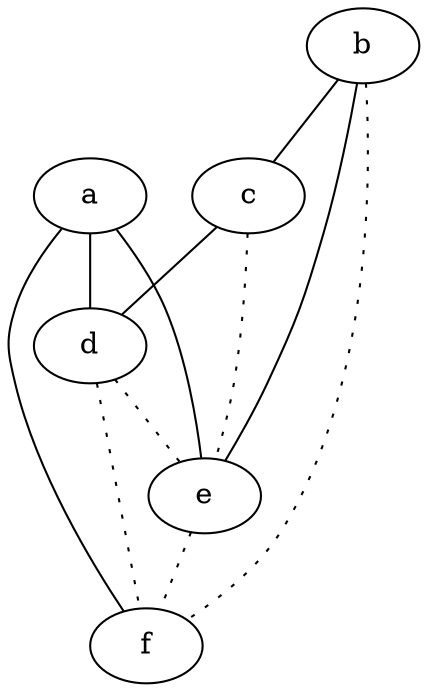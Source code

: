 graph {
a -- d;
a -- e;
a -- f;
b -- c;
b -- e;
b -- f [style=dotted];
c -- d;
c -- e [style=dotted];
d -- e [style=dotted];
d -- f [style=dotted];
e -- f [style=dotted];
}
